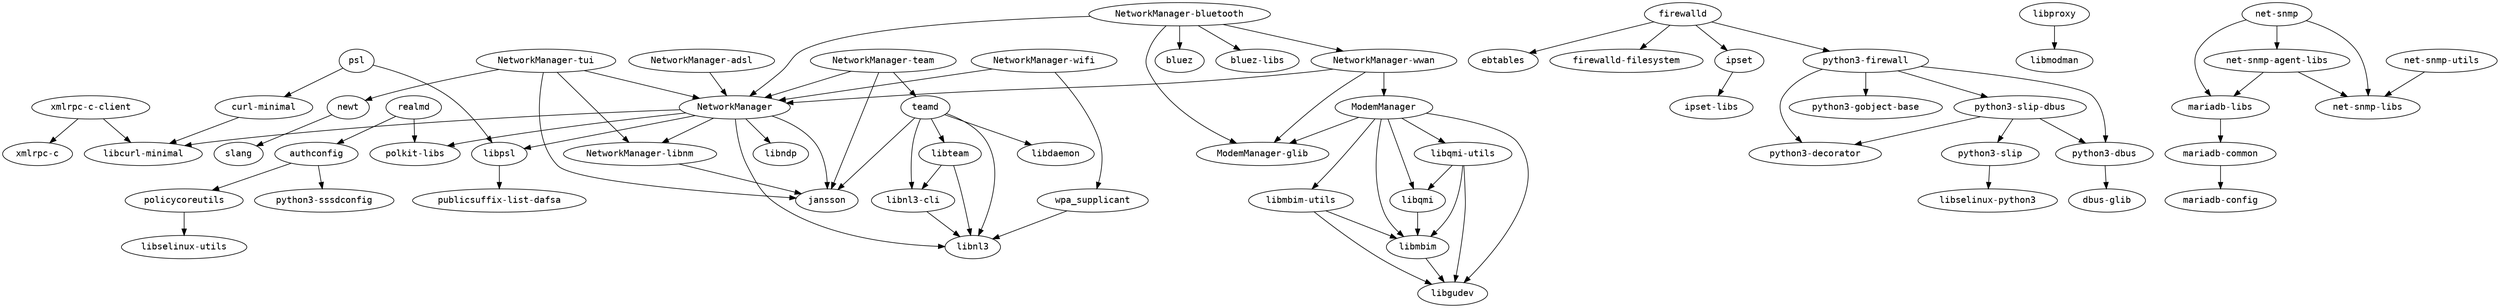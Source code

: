 strict digraph G {
node [fontname=monospace];
  "authconfig" -> "policycoreutils";
  "authconfig" -> "python3-sssdconfig";
  "curl-minimal" -> "libcurl-minimal";
  "firewalld" -> "ebtables";
  "firewalld" -> "firewalld-filesystem";
  "firewalld" -> "ipset";
  "firewalld" -> "python3-firewall";
  "ipset" -> "ipset-libs";
  "libmbim" -> "libgudev";
  "libmbim-utils" -> "libgudev";
  "libmbim-utils" -> "libmbim";
  "libnl3-cli" -> "libnl3";
  "libproxy" -> "libmodman";
  "libpsl" -> "publicsuffix-list-dafsa";
  "libqmi" -> "libmbim";
  "libqmi-utils" -> "libgudev";
  "libqmi-utils" -> "libmbim";
  "libqmi-utils" -> "libqmi";
  "libteam" -> "libnl3";
  "libteam" -> "libnl3-cli";
  "mariadb-common" -> "mariadb-config";
  "mariadb-libs" -> "mariadb-common";
  "ModemManager" -> "libgudev";
  "ModemManager" -> "libmbim";
  "ModemManager" -> "libmbim-utils";
  "ModemManager" -> "libqmi";
  "ModemManager" -> "libqmi-utils";
  "ModemManager" -> "ModemManager-glib";
  "net-snmp-agent-libs" -> "mariadb-libs";
  "net-snmp-agent-libs" -> "net-snmp-libs";
  "net-snmp" -> "mariadb-libs";
  "net-snmp" -> "net-snmp-agent-libs";
  "net-snmp" -> "net-snmp-libs";
  "net-snmp-utils" -> "net-snmp-libs";
  "NetworkManager-adsl" -> "NetworkManager";
  "NetworkManager-bluetooth" -> "bluez";
  "NetworkManager-bluetooth" -> "bluez-libs";
  "NetworkManager-bluetooth" -> "ModemManager-glib";
  "NetworkManager-bluetooth" -> "NetworkManager";
  "NetworkManager-bluetooth" -> "NetworkManager-wwan";
  "NetworkManager" -> "jansson";
  "NetworkManager" -> "libcurl-minimal";
  "NetworkManager" -> "libndp";
  "NetworkManager" -> "libnl3";
  "NetworkManager-libnm" -> "jansson";
  "NetworkManager" -> "libpsl";
  "NetworkManager" -> "NetworkManager-libnm";
  "NetworkManager" -> "polkit-libs";
  "NetworkManager-team" -> "jansson";
  "NetworkManager-team" -> "NetworkManager";
  "NetworkManager-team" -> "teamd";
  "NetworkManager-tui" -> "jansson";
  "NetworkManager-tui" -> "NetworkManager";
  "NetworkManager-tui" -> "NetworkManager-libnm";
  "NetworkManager-tui" -> "newt";
  "NetworkManager-wifi" -> "NetworkManager";
  "NetworkManager-wifi" -> "wpa_supplicant";
  "NetworkManager-wwan" -> "ModemManager";
  "NetworkManager-wwan" -> "ModemManager-glib";
  "NetworkManager-wwan" -> "NetworkManager";
  "newt" -> "slang";
  "policycoreutils" -> "libselinux-utils";
  "psl" -> "curl-minimal";
  "psl" -> "libpsl";
  "python3-dbus" -> "dbus-glib";
  "python3-firewall" -> "python3-dbus";
  "python3-firewall" -> "python3-decorator";
  "python3-firewall" -> "python3-gobject-base";
  "python3-firewall" -> "python3-slip-dbus";
  "python3-slip-dbus" -> "python3-dbus";
  "python3-slip-dbus" -> "python3-decorator";
  "python3-slip-dbus" -> "python3-slip";
  "python3-slip" -> "libselinux-python3";
  "realmd" -> "authconfig";
  "realmd" -> "polkit-libs";
  "teamd" -> "jansson";
  "teamd" -> "libdaemon";
  "teamd" -> "libnl3";
  "teamd" -> "libnl3-cli";
  "teamd" -> "libteam";
  "wpa_supplicant" -> "libnl3";
  "xmlrpc-c-client" -> "libcurl-minimal";
  "xmlrpc-c-client" -> "xmlrpc-c";
}
